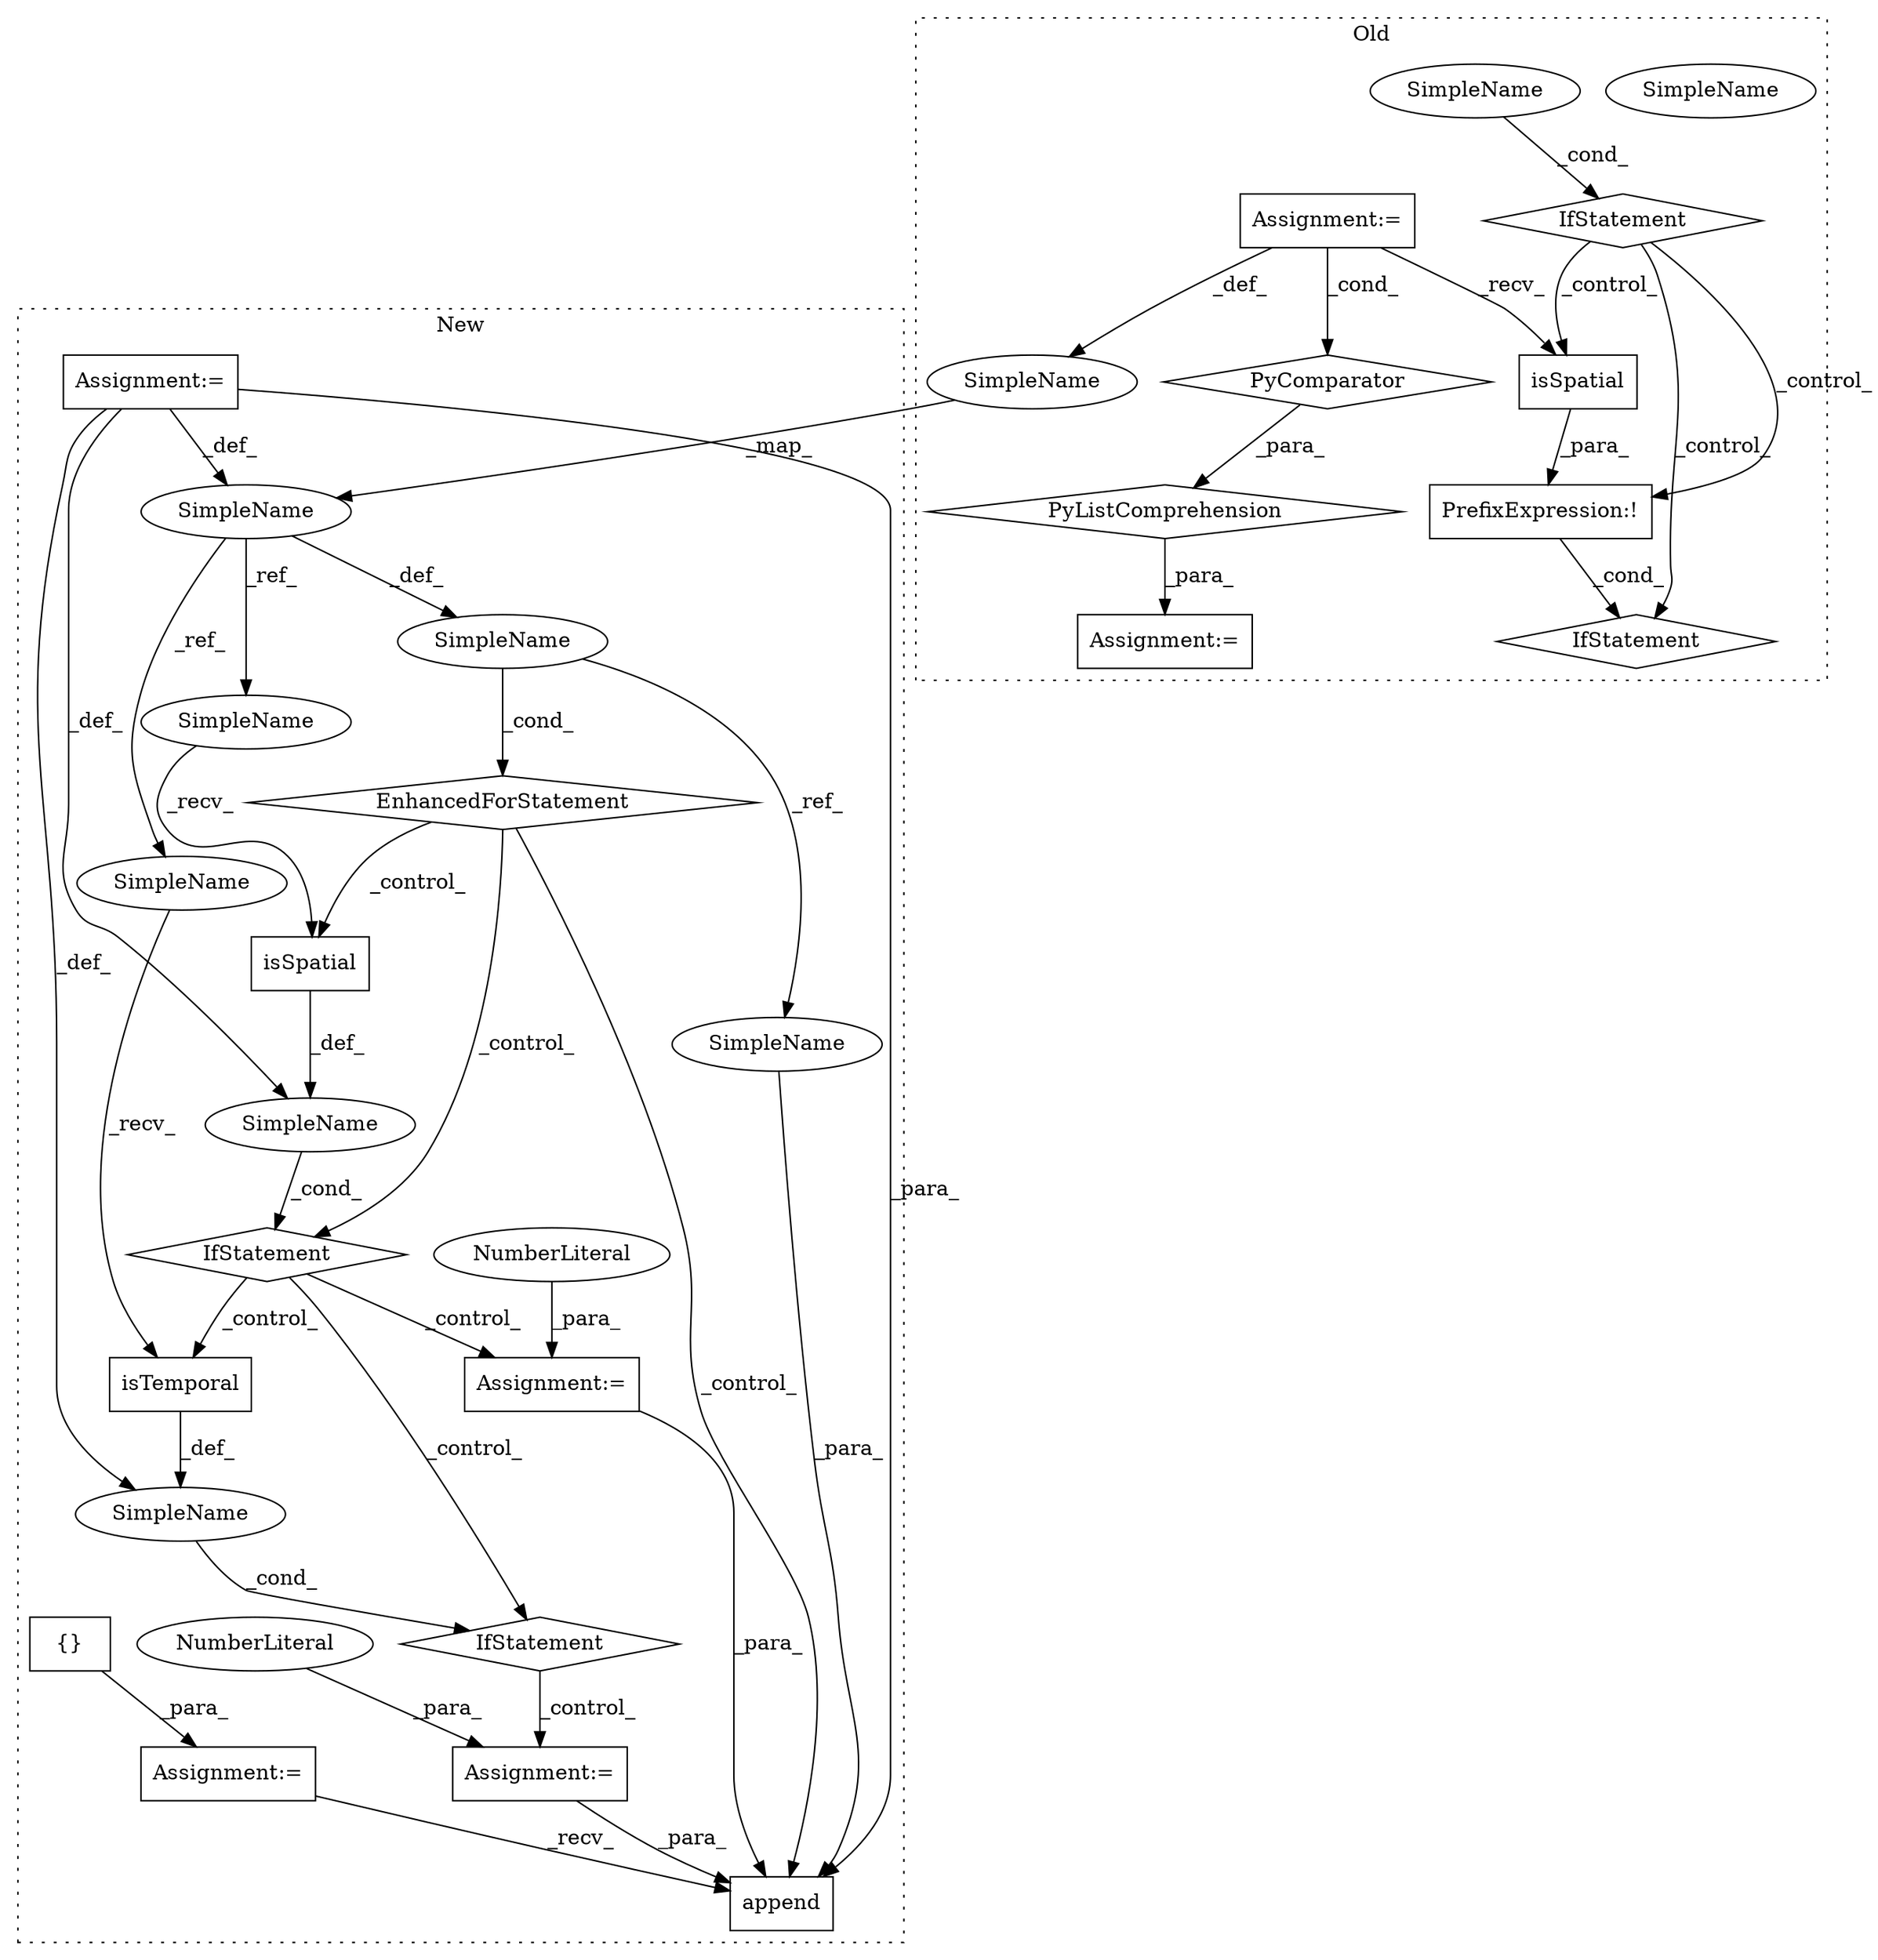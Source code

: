 digraph G {
subgraph cluster0 {
1 [label="isSpatial" a="32" s="5778" l="11" shape="box"];
3 [label="PrefixExpression:!" a="38" s="5774" l="1" shape="box"];
8 [label="IfStatement" a="25" s="5870" l="32" shape="diamond"];
14 [label="IfStatement" a="25" s="5789" l="3" shape="diamond"];
15 [label="SimpleName" a="42" s="5897" l="5" shape="ellipse"];
18 [label="Assignment:=" a="7" s="5870" l="32" shape="box"];
19 [label="PyComparator" a="113" s="5870" l="32" shape="diamond"];
21 [label="SimpleName" a="42" s="5873" l="2" shape="ellipse"];
22 [label="Assignment:=" a="7" s="5761" l="12" shape="box"];
23 [label="PyListComprehension" a="109" s="5773" l="137" shape="diamond"];
31 [label="SimpleName" a="42" s="5897" l="5" shape="ellipse"];
label = "Old";
style="dotted";
}
subgraph cluster1 {
2 [label="IfStatement" a="25" s="5995,6024" l="4,2" shape="diamond"];
4 [label="isSpatial" a="32" s="5938" l="11" shape="box"];
5 [label="SimpleName" a="42" s="" l="" shape="ellipse"];
6 [label="isTemporal" a="32" s="6012" l="12" shape="box"];
7 [label="EnhancedForStatement" a="70" s="5807,5911" l="74,2" shape="diamond"];
9 [label="IfStatement" a="25" s="5921,5949" l="4,2" shape="diamond"];
10 [label="SimpleName" a="42" s="5885" l="8" shape="ellipse"];
11 [label="SimpleName" a="42" s="" l="" shape="ellipse"];
12 [label="Assignment:=" a="7" s="6044" l="1" shape="box"];
13 [label="NumberLiteral" a="34" s="6045" l="2" shape="ellipse"];
16 [label="Assignment:=" a="7" s="5969" l="1" shape="box"];
17 [label="NumberLiteral" a="34" s="5970" l="3" shape="ellipse"];
20 [label="SimpleName" a="42" s="5864" l="12" shape="ellipse"];
24 [label="Assignment:=" a="7" s="5807,5911" l="74,2" shape="box"];
25 [label="append" a="32" s="6075,6090" l="7,1" shape="box"];
26 [label="{}" a="4" s="5799" l="2" shape="box"];
27 [label="Assignment:=" a="7" s="5789" l="1" shape="box"];
28 [label="SimpleName" a="42" s="6082" l="8" shape="ellipse"];
29 [label="SimpleName" a="42" s="5925" l="12" shape="ellipse"];
30 [label="SimpleName" a="42" s="5999" l="12" shape="ellipse"];
label = "New";
style="dotted";
}
1 -> 3 [label="_para_"];
2 -> 12 [label="_control_"];
3 -> 14 [label="_cond_"];
4 -> 5 [label="_def_"];
5 -> 9 [label="_cond_"];
6 -> 11 [label="_def_"];
7 -> 25 [label="_control_"];
7 -> 4 [label="_control_"];
7 -> 9 [label="_control_"];
8 -> 14 [label="_control_"];
8 -> 1 [label="_control_"];
8 -> 3 [label="_control_"];
9 -> 2 [label="_control_"];
9 -> 6 [label="_control_"];
9 -> 16 [label="_control_"];
10 -> 28 [label="_ref_"];
10 -> 7 [label="_cond_"];
11 -> 2 [label="_cond_"];
12 -> 25 [label="_para_"];
13 -> 12 [label="_para_"];
16 -> 25 [label="_para_"];
17 -> 16 [label="_para_"];
18 -> 19 [label="_cond_"];
18 -> 21 [label="_def_"];
18 -> 1 [label="_recv_"];
19 -> 23 [label="_para_"];
20 -> 30 [label="_ref_"];
20 -> 29 [label="_ref_"];
20 -> 10 [label="_def_"];
21 -> 20 [label="_map_"];
23 -> 22 [label="_para_"];
24 -> 25 [label="_para_"];
24 -> 20 [label="_def_"];
24 -> 5 [label="_def_"];
24 -> 11 [label="_def_"];
26 -> 27 [label="_para_"];
27 -> 25 [label="_recv_"];
28 -> 25 [label="_para_"];
29 -> 4 [label="_recv_"];
30 -> 6 [label="_recv_"];
31 -> 8 [label="_cond_"];
}